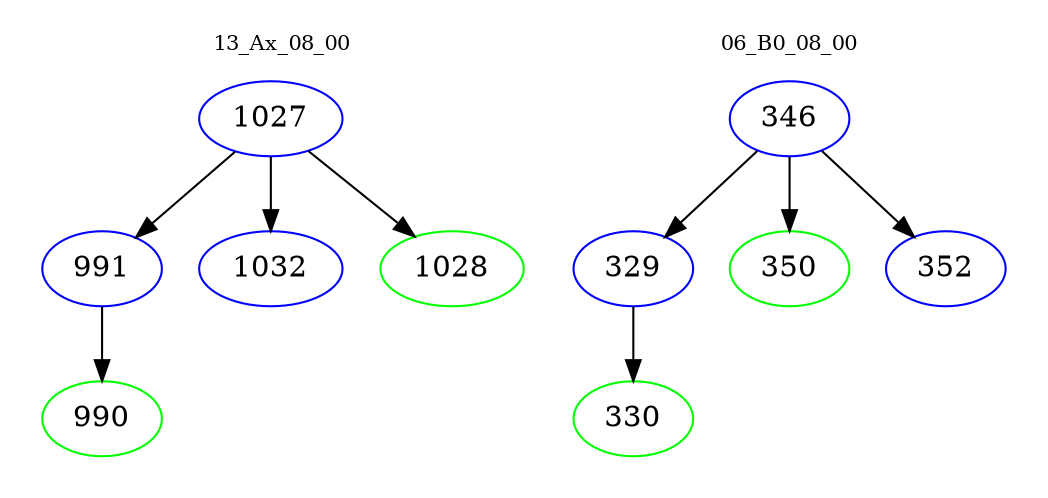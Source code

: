 digraph{
subgraph cluster_0 {
color = white
label = "13_Ax_08_00";
fontsize=10;
T0_1027 [label="1027", color="blue"]
T0_1027 -> T0_991 [color="black"]
T0_991 [label="991", color="blue"]
T0_991 -> T0_990 [color="black"]
T0_990 [label="990", color="green"]
T0_1027 -> T0_1032 [color="black"]
T0_1032 [label="1032", color="blue"]
T0_1027 -> T0_1028 [color="black"]
T0_1028 [label="1028", color="green"]
}
subgraph cluster_1 {
color = white
label = "06_B0_08_00";
fontsize=10;
T1_346 [label="346", color="blue"]
T1_346 -> T1_329 [color="black"]
T1_329 [label="329", color="blue"]
T1_329 -> T1_330 [color="black"]
T1_330 [label="330", color="green"]
T1_346 -> T1_350 [color="black"]
T1_350 [label="350", color="green"]
T1_346 -> T1_352 [color="black"]
T1_352 [label="352", color="blue"]
}
}
